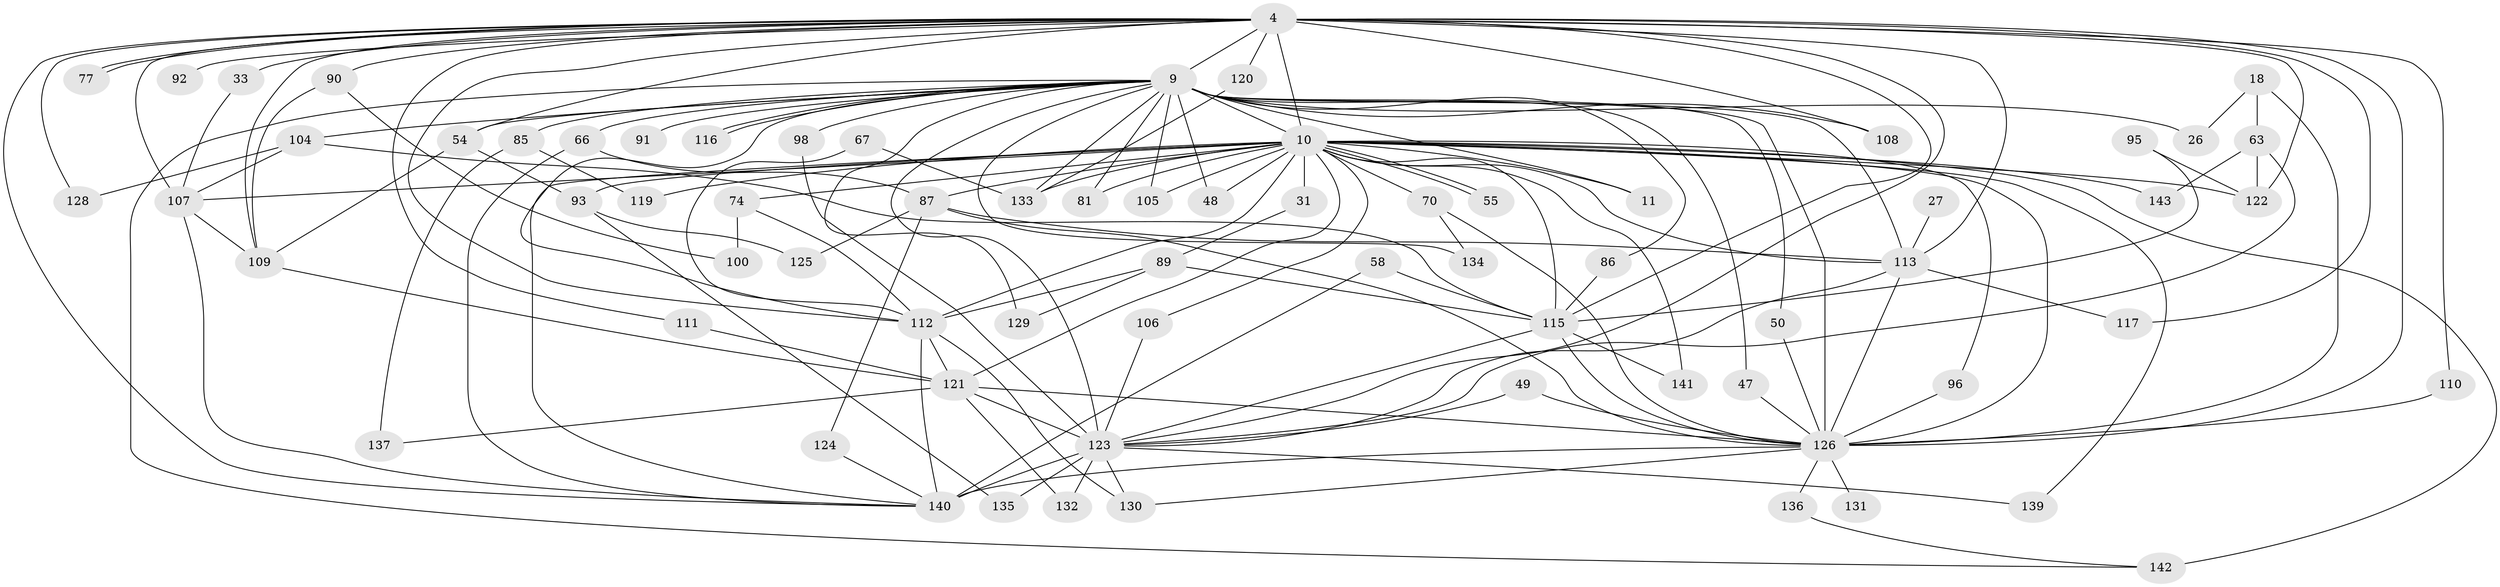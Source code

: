 // original degree distribution, {15: 0.006993006993006993, 24: 0.02097902097902098, 31: 0.006993006993006993, 25: 0.02097902097902098, 9: 0.013986013986013986, 27: 0.006993006993006993, 2: 0.5314685314685315, 8: 0.02097902097902098, 4: 0.1258741258741259, 5: 0.04895104895104895, 3: 0.16083916083916083, 7: 0.013986013986013986, 6: 0.02097902097902098}
// Generated by graph-tools (version 1.1) at 2025/46/03/09/25 04:46:20]
// undirected, 71 vertices, 153 edges
graph export_dot {
graph [start="1"]
  node [color=gray90,style=filled];
  4 [super="+2"];
  9 [super="+6"];
  10 [super="+5"];
  11;
  18;
  26;
  27;
  31;
  33;
  47;
  48;
  49;
  50;
  54 [super="+14"];
  55;
  58;
  63 [super="+28"];
  66;
  67;
  70 [super="+52"];
  74 [super="+32"];
  77;
  81;
  85;
  86;
  87 [super="+56+37"];
  89 [super="+61"];
  90 [super="+22"];
  91;
  92;
  93 [super="+51"];
  95;
  96;
  98 [super="+38"];
  100;
  104 [super="+57"];
  105;
  106;
  107 [super="+75+71+73+82"];
  108;
  109 [super="+97"];
  110;
  111;
  112 [super="+39+46"];
  113 [super="+99+8"];
  115 [super="+64+94"];
  116;
  117;
  119;
  120;
  121 [super="+29+80+118"];
  122 [super="+79+34"];
  123 [super="+68+17+84"];
  124;
  125;
  126 [super="+102+7"];
  128;
  129;
  130 [super="+101"];
  131;
  132;
  133 [super="+21"];
  134;
  135;
  136;
  137;
  139;
  140 [super="+20+138"];
  141;
  142 [super="+127"];
  143;
  4 -- 9 [weight=4];
  4 -- 10 [weight=4];
  4 -- 33 [weight=2];
  4 -- 77;
  4 -- 77;
  4 -- 90 [weight=3];
  4 -- 92 [weight=2];
  4 -- 110;
  4 -- 111;
  4 -- 113 [weight=5];
  4 -- 117;
  4 -- 120;
  4 -- 128;
  4 -- 108;
  4 -- 115 [weight=4];
  4 -- 54;
  4 -- 112 [weight=2];
  4 -- 123;
  4 -- 122;
  4 -- 107 [weight=2];
  4 -- 140;
  4 -- 126 [weight=5];
  4 -- 109;
  9 -- 10 [weight=4];
  9 -- 26;
  9 -- 50;
  9 -- 85 [weight=2];
  9 -- 86;
  9 -- 91 [weight=2];
  9 -- 105;
  9 -- 116;
  9 -- 116;
  9 -- 129;
  9 -- 134;
  9 -- 66;
  9 -- 11;
  9 -- 81;
  9 -- 98 [weight=2];
  9 -- 108;
  9 -- 47;
  9 -- 48;
  9 -- 54 [weight=2];
  9 -- 123 [weight=5];
  9 -- 133;
  9 -- 142;
  9 -- 112;
  9 -- 113 [weight=4];
  9 -- 126 [weight=5];
  9 -- 104;
  10 -- 31 [weight=2];
  10 -- 48;
  10 -- 55;
  10 -- 55;
  10 -- 70 [weight=2];
  10 -- 74 [weight=2];
  10 -- 81;
  10 -- 96;
  10 -- 105;
  10 -- 119;
  10 -- 121 [weight=2];
  10 -- 122 [weight=2];
  10 -- 142 [weight=2];
  10 -- 143;
  10 -- 133 [weight=2];
  10 -- 11;
  10 -- 139;
  10 -- 141;
  10 -- 93 [weight=2];
  10 -- 106;
  10 -- 112 [weight=2];
  10 -- 126 [weight=5];
  10 -- 87 [weight=3];
  10 -- 115;
  10 -- 113 [weight=5];
  10 -- 107 [weight=3];
  10 -- 140;
  18 -- 26;
  18 -- 63;
  18 -- 126 [weight=2];
  27 -- 113;
  31 -- 89;
  33 -- 107;
  47 -- 126;
  49 -- 123;
  49 -- 126;
  50 -- 126;
  54 -- 109;
  54 -- 93;
  58 -- 115;
  58 -- 140;
  63 -- 143;
  63 -- 123;
  63 -- 122 [weight=2];
  66 -- 87;
  66 -- 140;
  67 -- 133;
  67 -- 112;
  70 -- 134;
  70 -- 126;
  74 -- 100;
  74 -- 112;
  85 -- 119;
  85 -- 137;
  86 -- 115;
  87 -- 124;
  87 -- 125;
  87 -- 113;
  87 -- 126;
  89 -- 115;
  89 -- 112;
  89 -- 129;
  90 -- 100;
  90 -- 109;
  93 -- 135;
  93 -- 125;
  95 -- 115;
  95 -- 122;
  96 -- 126;
  98 -- 123;
  104 -- 107;
  104 -- 115;
  104 -- 128;
  106 -- 123;
  107 -- 140;
  107 -- 109;
  109 -- 121;
  110 -- 126;
  111 -- 121;
  112 -- 121;
  112 -- 140;
  112 -- 130;
  113 -- 123;
  113 -- 117;
  113 -- 126 [weight=4];
  115 -- 141;
  115 -- 123;
  115 -- 126 [weight=4];
  120 -- 133;
  121 -- 137;
  121 -- 123 [weight=2];
  121 -- 132;
  121 -- 126 [weight=8];
  123 -- 132;
  123 -- 135;
  123 -- 139;
  123 -- 140;
  123 -- 130;
  124 -- 140;
  126 -- 130;
  126 -- 131 [weight=2];
  126 -- 136;
  126 -- 140 [weight=5];
  136 -- 142;
}
